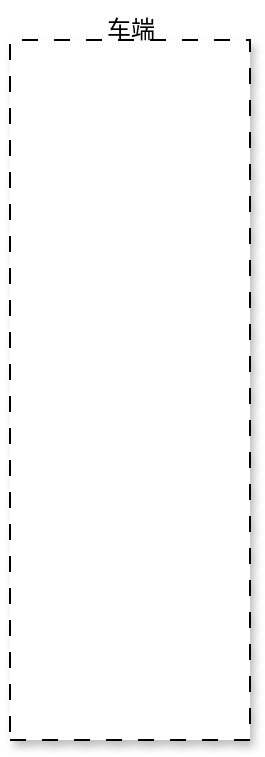 <mxfile version="21.2.9" type="github">
  <diagram id="prtHgNgQTEPvFCAcTncT" name="Page-1">
    <mxGraphModel dx="2074" dy="1148" grid="1" gridSize="10" guides="1" tooltips="1" connect="1" arrows="1" fold="1" page="1" pageScale="1" pageWidth="827" pageHeight="1169" math="0" shadow="0">
      <root>
        <mxCell id="0" />
        <mxCell id="1" parent="0" />
        <mxCell id="e6qZxmBoFs9CczBX9xe4-1" value="车辆" style="verticalLabelPosition=top;verticalAlign=bottom;shape=mxgraph.basic.rect;fillColor2=none;strokeWidth=1;size=20;indent=5;dashed=1;dashPattern=8 8;shadow=1;labelPosition=center;align=center;labelBorderColor=none;labelBackgroundColor=none;horizontal=1;fontColor=none;overflow=visible;strokeOpacity=100;flipH=0;flipV=1;noLabel=1;" vertex="1" parent="1">
          <mxGeometry x="30" y="290" width="120" height="350" as="geometry" />
        </mxCell>
        <mxCell id="e6qZxmBoFs9CczBX9xe4-3" value="车端" style="text;html=1;align=center;verticalAlign=middle;resizable=0;points=[];autosize=1;strokeColor=none;fillColor=none;" vertex="1" parent="1">
          <mxGeometry x="65" y="270" width="50" height="30" as="geometry" />
        </mxCell>
      </root>
    </mxGraphModel>
  </diagram>
</mxfile>
